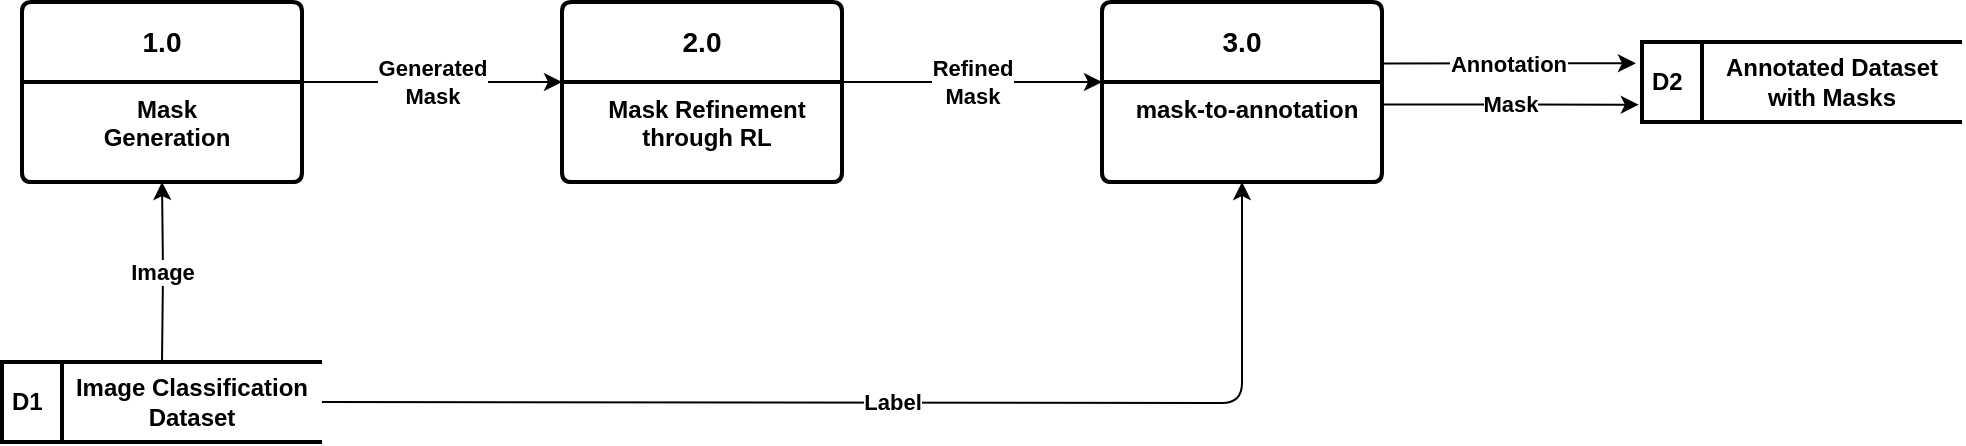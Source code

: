 <mxfile version="23.1.5" type="device" pages="4">
  <diagram name="tool-pipeline-v1" id="k6ydfUEqmBqtn3syEcuz">
    <mxGraphModel dx="1221" dy="737" grid="1" gridSize="10" guides="1" tooltips="1" connect="1" arrows="1" fold="1" page="1" pageScale="1" pageWidth="827" pageHeight="1169" math="0" shadow="0">
      <root>
        <mxCell id="0" />
        <mxCell id="1" parent="0" />
        <mxCell id="OW2RZlyd2mmtpAqqbnLQ-12" value="&lt;b&gt;1.0&lt;/b&gt;" style="swimlane;childLayout=stackLayout;horizontal=1;startSize=40;horizontalStack=0;rounded=1;fontSize=14;fontStyle=0;strokeWidth=2;resizeParent=0;resizeLast=1;shadow=0;dashed=0;align=center;arcSize=4;whiteSpace=wrap;html=1;" parent="1" vertex="1">
          <mxGeometry x="120" y="260" width="140" height="90" as="geometry">
            <mxRectangle x="330" y="270" width="80" height="50" as="alternateBounds" />
          </mxGeometry>
        </mxCell>
        <mxCell id="OW2RZlyd2mmtpAqqbnLQ-13" value="&lt;b&gt;Mask &lt;br&gt;Generation&lt;/b&gt;" style="align=center;strokeColor=none;fillColor=none;spacingLeft=4;fontSize=12;verticalAlign=top;resizable=0;rotatable=0;part=1;html=1;" parent="OW2RZlyd2mmtpAqqbnLQ-12" vertex="1">
          <mxGeometry y="40" width="140" height="50" as="geometry" />
        </mxCell>
        <mxCell id="OW2RZlyd2mmtpAqqbnLQ-14" value="&lt;b&gt;Image&lt;/b&gt;" style="edgeStyle=orthogonalEdgeStyle;rounded=1;orthogonalLoop=1;jettySize=auto;html=1;exitX=0.5;exitY=0;exitDx=0;exitDy=0;entryX=0.5;entryY=1;entryDx=0;entryDy=0;" parent="1" target="OW2RZlyd2mmtpAqqbnLQ-12" edge="1">
          <mxGeometry relative="1" as="geometry">
            <mxPoint x="190" y="440" as="sourcePoint" />
          </mxGeometry>
        </mxCell>
        <mxCell id="OW2RZlyd2mmtpAqqbnLQ-16" value="&lt;b&gt;2.0&lt;/b&gt;" style="swimlane;childLayout=stackLayout;horizontal=1;startSize=40;horizontalStack=0;rounded=1;fontSize=14;fontStyle=0;strokeWidth=2;resizeParent=0;resizeLast=1;shadow=0;dashed=0;align=center;arcSize=4;whiteSpace=wrap;html=1;" parent="1" vertex="1">
          <mxGeometry x="390" y="260" width="140" height="90" as="geometry">
            <mxRectangle x="330" y="270" width="80" height="50" as="alternateBounds" />
          </mxGeometry>
        </mxCell>
        <mxCell id="OW2RZlyd2mmtpAqqbnLQ-17" value="&lt;b&gt;Mask&amp;nbsp;Refinement &lt;br&gt;through RL&lt;/b&gt;" style="align=center;strokeColor=none;fillColor=none;spacingLeft=4;fontSize=12;verticalAlign=top;resizable=0;rotatable=0;part=1;html=1;" parent="OW2RZlyd2mmtpAqqbnLQ-16" vertex="1">
          <mxGeometry y="40" width="140" height="50" as="geometry" />
        </mxCell>
        <mxCell id="OW2RZlyd2mmtpAqqbnLQ-19" value="&lt;b&gt;Generated&lt;br&gt;Mask&lt;/b&gt;" style="edgeStyle=orthogonalEdgeStyle;rounded=1;orthogonalLoop=1;jettySize=auto;html=1;exitX=1;exitY=0;exitDx=0;exitDy=0;entryX=0;entryY=0;entryDx=0;entryDy=0;" parent="1" source="OW2RZlyd2mmtpAqqbnLQ-13" target="OW2RZlyd2mmtpAqqbnLQ-17" edge="1">
          <mxGeometry relative="1" as="geometry">
            <Array as="points">
              <mxPoint x="300" y="300" />
              <mxPoint x="300" y="300" />
            </Array>
          </mxGeometry>
        </mxCell>
        <mxCell id="OW2RZlyd2mmtpAqqbnLQ-20" value="&lt;b&gt;3.0&lt;/b&gt;" style="swimlane;childLayout=stackLayout;horizontal=1;startSize=40;horizontalStack=0;rounded=1;fontSize=14;fontStyle=0;strokeWidth=2;resizeParent=0;resizeLast=1;shadow=0;dashed=0;align=center;arcSize=4;whiteSpace=wrap;html=1;" parent="1" vertex="1">
          <mxGeometry x="660" y="260" width="140" height="90" as="geometry">
            <mxRectangle x="330" y="270" width="80" height="50" as="alternateBounds" />
          </mxGeometry>
        </mxCell>
        <mxCell id="OW2RZlyd2mmtpAqqbnLQ-21" value="&lt;b&gt;mask-to-annotation&lt;/b&gt;" style="align=center;strokeColor=none;fillColor=none;spacingLeft=4;fontSize=12;verticalAlign=top;resizable=0;rotatable=0;part=1;html=1;" parent="OW2RZlyd2mmtpAqqbnLQ-20" vertex="1">
          <mxGeometry y="40" width="140" height="50" as="geometry" />
        </mxCell>
        <mxCell id="OW2RZlyd2mmtpAqqbnLQ-22" value="&lt;b&gt;Refined&lt;br&gt;Mask&lt;/b&gt;" style="edgeStyle=orthogonalEdgeStyle;rounded=1;orthogonalLoop=1;jettySize=auto;html=1;exitX=1;exitY=0;exitDx=0;exitDy=0;entryX=0;entryY=0;entryDx=0;entryDy=0;" parent="1" source="OW2RZlyd2mmtpAqqbnLQ-17" target="OW2RZlyd2mmtpAqqbnLQ-21" edge="1">
          <mxGeometry relative="1" as="geometry">
            <Array as="points">
              <mxPoint x="570" y="300" />
              <mxPoint x="570" y="300" />
            </Array>
          </mxGeometry>
        </mxCell>
        <mxCell id="OW2RZlyd2mmtpAqqbnLQ-15" value="&lt;b&gt;Label&lt;/b&gt;" style="rounded=1;orthogonalLoop=1;jettySize=auto;html=1;exitX=1;exitY=0.5;exitDx=0;exitDy=0;entryX=0.5;entryY=1;entryDx=0;entryDy=0;edgeStyle=orthogonalEdgeStyle;" parent="1" target="OW2RZlyd2mmtpAqqbnLQ-21" edge="1">
          <mxGeometry relative="1" as="geometry">
            <mxPoint x="430" y="460" as="targetPoint" />
            <mxPoint x="270" y="460" as="sourcePoint" />
          </mxGeometry>
        </mxCell>
        <mxCell id="OW2RZlyd2mmtpAqqbnLQ-27" value="&lt;b&gt;D2&lt;/b&gt;" style="html=1;dashed=0;whiteSpace=wrap;shape=mxgraph.dfd.dataStoreID;align=left;spacingLeft=3;points=[[0,0],[0.5,0],[1,0],[0,0.5],[1,0.5],[0,1],[0.5,1],[1,1]];strokeWidth=2;" parent="1" vertex="1">
          <mxGeometry x="930" y="280" width="160" height="40" as="geometry" />
        </mxCell>
        <mxCell id="OW2RZlyd2mmtpAqqbnLQ-28" value="&lt;b&gt;Annotated Dataset&lt;br&gt;with Masks&lt;br&gt;&lt;/b&gt;" style="text;html=1;strokeColor=none;fillColor=none;align=center;verticalAlign=middle;whiteSpace=wrap;rounded=0;" parent="1" vertex="1">
          <mxGeometry x="960" y="285" width="130" height="30" as="geometry" />
        </mxCell>
        <mxCell id="OW2RZlyd2mmtpAqqbnLQ-29" value="&lt;b&gt;Annotation&lt;/b&gt;" style="edgeStyle=orthogonalEdgeStyle;rounded=0;orthogonalLoop=1;jettySize=auto;html=1;exitX=1;exitY=0.341;exitDx=0;exitDy=0;entryX=-0.019;entryY=0.267;entryDx=0;entryDy=0;entryPerimeter=0;exitPerimeter=0;" parent="1" source="OW2RZlyd2mmtpAqqbnLQ-20" target="OW2RZlyd2mmtpAqqbnLQ-27" edge="1">
          <mxGeometry relative="1" as="geometry" />
        </mxCell>
        <mxCell id="OW2RZlyd2mmtpAqqbnLQ-30" value="&lt;b&gt;Mask&lt;/b&gt;" style="edgeStyle=orthogonalEdgeStyle;rounded=0;orthogonalLoop=1;jettySize=auto;html=1;exitX=1;exitY=0.25;exitDx=0;exitDy=0;entryX=-0.01;entryY=0.783;entryDx=0;entryDy=0;entryPerimeter=0;" parent="1" source="OW2RZlyd2mmtpAqqbnLQ-21" target="OW2RZlyd2mmtpAqqbnLQ-27" edge="1">
          <mxGeometry relative="1" as="geometry">
            <Array as="points">
              <mxPoint x="800" y="311" />
            </Array>
          </mxGeometry>
        </mxCell>
        <mxCell id="Odq5MsR1YtGany7BjkkA-3" value="&lt;b&gt;D1&lt;/b&gt;" style="html=1;dashed=0;whiteSpace=wrap;shape=mxgraph.dfd.dataStoreID;align=left;spacingLeft=3;points=[[0,0],[0.5,0],[1,0],[0,0.5],[1,0.5],[0,1],[0.5,1],[1,1]];strokeWidth=2;" parent="1" vertex="1">
          <mxGeometry x="110" y="440" width="160" height="40" as="geometry" />
        </mxCell>
        <mxCell id="Odq5MsR1YtGany7BjkkA-4" value="&lt;b&gt;Image Classification&lt;br&gt;Dataset&lt;br&gt;&lt;/b&gt;" style="text;html=1;strokeColor=none;fillColor=none;align=center;verticalAlign=middle;whiteSpace=wrap;rounded=0;" parent="1" vertex="1">
          <mxGeometry x="140" y="445" width="130" height="30" as="geometry" />
        </mxCell>
      </root>
    </mxGraphModel>
  </diagram>
  <diagram id="dkKceGViFaIVTO0bw-C9" name="tool-pipeline-v2">
    <mxGraphModel dx="1221" dy="737" grid="1" gridSize="10" guides="1" tooltips="1" connect="1" arrows="1" fold="1" page="1" pageScale="1" pageWidth="1169" pageHeight="1654" math="0" shadow="0">
      <root>
        <mxCell id="0" />
        <mxCell id="1" parent="0" />
        <mxCell id="OcAyvfWfaxJtxsPEBsyQ-1" value="&lt;b&gt;1.0&lt;/b&gt;" style="swimlane;childLayout=stackLayout;horizontal=1;startSize=40;horizontalStack=0;rounded=1;fontSize=14;fontStyle=0;strokeWidth=2;resizeParent=0;resizeLast=1;shadow=0;dashed=0;align=center;arcSize=4;whiteSpace=wrap;html=1;" parent="1" vertex="1">
          <mxGeometry x="120" y="260" width="140" height="100" as="geometry">
            <mxRectangle x="330" y="270" width="80" height="50" as="alternateBounds" />
          </mxGeometry>
        </mxCell>
        <mxCell id="OcAyvfWfaxJtxsPEBsyQ-2" value="&lt;b&gt;Saliency &lt;br&gt;Ranking&lt;/b&gt;" style="align=center;strokeColor=none;fillColor=none;spacingLeft=4;fontSize=12;verticalAlign=top;resizable=0;rotatable=0;part=1;html=1;" parent="OcAyvfWfaxJtxsPEBsyQ-1" vertex="1">
          <mxGeometry y="40" width="140" height="60" as="geometry" />
        </mxCell>
        <mxCell id="OcAyvfWfaxJtxsPEBsyQ-3" value="&lt;b&gt;Image&lt;/b&gt;" style="edgeStyle=orthogonalEdgeStyle;rounded=1;orthogonalLoop=1;jettySize=auto;html=1;exitX=0.5;exitY=0;exitDx=0;exitDy=0;entryX=0.5;entryY=1;entryDx=0;entryDy=0;" parent="1" target="OcAyvfWfaxJtxsPEBsyQ-1" edge="1">
          <mxGeometry relative="1" as="geometry">
            <mxPoint x="190" y="440" as="sourcePoint" />
          </mxGeometry>
        </mxCell>
        <mxCell id="OcAyvfWfaxJtxsPEBsyQ-6" value="&lt;b&gt;Generating Most&lt;br&gt;Important Ranks&lt;br&gt;&lt;/b&gt;" style="edgeStyle=orthogonalEdgeStyle;rounded=1;orthogonalLoop=1;jettySize=auto;html=1;exitX=1;exitY=0;exitDx=0;exitDy=0;entryX=0;entryY=0;entryDx=0;entryDy=0;" parent="1" source="OcAyvfWfaxJtxsPEBsyQ-2" target="OcAyvfWfaxJtxsPEBsyQ-23" edge="1">
          <mxGeometry relative="1" as="geometry">
            <Array as="points">
              <mxPoint x="340" y="300" />
              <mxPoint x="340" y="300" />
            </Array>
            <mxPoint x="410" y="300" as="targetPoint" />
            <mxPoint as="offset" />
          </mxGeometry>
        </mxCell>
        <mxCell id="OcAyvfWfaxJtxsPEBsyQ-15" value="&lt;b&gt;D1&lt;/b&gt;" style="html=1;dashed=0;whiteSpace=wrap;shape=mxgraph.dfd.dataStoreID;align=left;spacingLeft=3;points=[[0,0],[0.5,0],[1,0],[0,0.5],[1,0.5],[0,1],[0.5,1],[1,1]];strokeWidth=2;" parent="1" vertex="1">
          <mxGeometry x="110" y="440" width="160" height="40" as="geometry" />
        </mxCell>
        <mxCell id="OcAyvfWfaxJtxsPEBsyQ-18" value="&lt;b&gt;Image&lt;/b&gt;" style="edgeStyle=orthogonalEdgeStyle;rounded=1;orthogonalLoop=1;jettySize=auto;html=1;exitX=1;exitY=0.5;exitDx=0;exitDy=0;entryX=0.5;entryY=1;entryDx=0;entryDy=0;" parent="1" source="OcAyvfWfaxJtxsPEBsyQ-16" target="OcAyvfWfaxJtxsPEBsyQ-20" edge="1">
          <mxGeometry relative="1" as="geometry">
            <mxPoint x="480" y="350" as="targetPoint" />
          </mxGeometry>
        </mxCell>
        <mxCell id="OcAyvfWfaxJtxsPEBsyQ-16" value="&lt;b&gt;Dataset&lt;br&gt;&lt;/b&gt;" style="text;html=1;strokeColor=none;fillColor=none;align=center;verticalAlign=middle;whiteSpace=wrap;rounded=0;" parent="1" vertex="1">
          <mxGeometry x="140" y="445" width="130" height="30" as="geometry" />
        </mxCell>
        <mxCell id="OcAyvfWfaxJtxsPEBsyQ-19" value="&lt;b&gt;3.0&lt;/b&gt;" style="swimlane;childLayout=stackLayout;horizontal=1;startSize=40;horizontalStack=0;rounded=1;fontSize=14;fontStyle=0;strokeWidth=2;resizeParent=0;resizeLast=1;shadow=0;dashed=0;align=center;arcSize=4;whiteSpace=wrap;html=1;" parent="1" vertex="1">
          <mxGeometry x="680" y="260" width="140" height="100" as="geometry">
            <mxRectangle x="330" y="270" width="80" height="50" as="alternateBounds" />
          </mxGeometry>
        </mxCell>
        <mxCell id="OcAyvfWfaxJtxsPEBsyQ-20" value="&lt;b&gt;Object Detection &lt;br&gt;through RL with &lt;br&gt;different backbones&lt;br&gt;&lt;/b&gt;" style="align=center;strokeColor=none;fillColor=none;spacingLeft=4;fontSize=12;verticalAlign=top;resizable=0;rotatable=0;part=1;html=1;" parent="OcAyvfWfaxJtxsPEBsyQ-19" vertex="1">
          <mxGeometry y="40" width="140" height="60" as="geometry" />
        </mxCell>
        <mxCell id="OcAyvfWfaxJtxsPEBsyQ-21" value="&lt;b&gt;Bounding Box&lt;/b&gt;" style="edgeStyle=orthogonalEdgeStyle;rounded=1;orthogonalLoop=1;jettySize=auto;html=1;exitX=1;exitY=0;exitDx=0;exitDy=0;entryX=0;entryY=0;entryDx=0;entryDy=0;" parent="1" source="OcAyvfWfaxJtxsPEBsyQ-20" edge="1">
          <mxGeometry relative="1" as="geometry">
            <Array as="points">
              <mxPoint x="840" y="300" />
              <mxPoint x="840" y="300" />
            </Array>
            <mxPoint x="930" y="300" as="targetPoint" />
          </mxGeometry>
        </mxCell>
        <mxCell id="OcAyvfWfaxJtxsPEBsyQ-22" value="&lt;b&gt;2.0&lt;/b&gt;" style="swimlane;childLayout=stackLayout;horizontal=1;startSize=40;horizontalStack=0;rounded=1;fontSize=14;fontStyle=0;strokeWidth=2;resizeParent=0;resizeLast=1;shadow=0;dashed=0;align=center;arcSize=4;whiteSpace=wrap;html=1;" parent="1" vertex="1">
          <mxGeometry x="410" y="260" width="140" height="100" as="geometry">
            <mxRectangle x="330" y="270" width="80" height="50" as="alternateBounds" />
          </mxGeometry>
        </mxCell>
        <mxCell id="OcAyvfWfaxJtxsPEBsyQ-23" value="&lt;b&gt;Creating Bounding &lt;br&gt;Box from the most &lt;br&gt;important ranks&lt;/b&gt;" style="align=center;strokeColor=none;fillColor=none;spacingLeft=4;fontSize=12;verticalAlign=top;resizable=0;rotatable=0;part=1;html=1;" parent="OcAyvfWfaxJtxsPEBsyQ-22" vertex="1">
          <mxGeometry y="40" width="140" height="60" as="geometry" />
        </mxCell>
        <mxCell id="OcAyvfWfaxJtxsPEBsyQ-24" style="edgeStyle=orthogonalEdgeStyle;rounded=0;orthogonalLoop=1;jettySize=auto;html=1;exitX=1;exitY=0;exitDx=0;exitDy=0;entryX=0;entryY=0;entryDx=0;entryDy=0;" parent="1" source="OcAyvfWfaxJtxsPEBsyQ-23" target="OcAyvfWfaxJtxsPEBsyQ-20" edge="1">
          <mxGeometry relative="1" as="geometry">
            <Array as="points">
              <mxPoint x="620" y="300" />
              <mxPoint x="620" y="300" />
            </Array>
          </mxGeometry>
        </mxCell>
        <mxCell id="OcAyvfWfaxJtxsPEBsyQ-25" value="&lt;b&gt;Bounding Box &lt;br&gt;Prediction&lt;/b&gt;" style="edgeLabel;html=1;align=center;verticalAlign=middle;resizable=0;points=[];" parent="OcAyvfWfaxJtxsPEBsyQ-24" vertex="1" connectable="0">
          <mxGeometry x="-0.065" y="4" relative="1" as="geometry">
            <mxPoint y="4" as="offset" />
          </mxGeometry>
        </mxCell>
        <mxCell id="OcAyvfWfaxJtxsPEBsyQ-27" value="&lt;b&gt;D2&lt;/b&gt;" style="html=1;dashed=0;whiteSpace=wrap;shape=mxgraph.dfd.dataStoreID;align=left;spacingLeft=3;points=[[0,0],[0.5,0],[1,0],[0,0.5],[1,0.5],[0,1],[0.5,1],[1,1]];strokeWidth=2;" parent="1" vertex="1">
          <mxGeometry x="930" y="280" width="160" height="40" as="geometry" />
        </mxCell>
        <mxCell id="OcAyvfWfaxJtxsPEBsyQ-28" value="&lt;b&gt;Bounding Box Predictions&lt;br&gt;&lt;/b&gt;" style="text;html=1;strokeColor=none;fillColor=none;align=center;verticalAlign=middle;whiteSpace=wrap;rounded=0;" parent="1" vertex="1">
          <mxGeometry x="960" y="285" width="130" height="30" as="geometry" />
        </mxCell>
      </root>
    </mxGraphModel>
  </diagram>
  <diagram id="DjavV17rqA3Q4v0Wj-AK" name="DFD LvL1">
    <mxGraphModel dx="1221" dy="737" grid="1" gridSize="10" guides="1" tooltips="1" connect="1" arrows="1" fold="1" page="1" pageScale="1" pageWidth="827" pageHeight="1169" math="0" shadow="0">
      <root>
        <mxCell id="0" />
        <mxCell id="1" parent="0" />
        <mxCell id="ZWajKfu4dimly6o5mUCR-23" value="&lt;font style=&quot;font-size: 13px;&quot;&gt;Image&lt;/font&gt;" style="edgeStyle=orthogonalEdgeStyle;rounded=0;orthogonalLoop=1;jettySize=auto;html=1;entryX=0;entryY=0.5;entryDx=0;entryDy=0;strokeWidth=2;" parent="1" target="ZWajKfu4dimly6o5mUCR-20" edge="1">
          <mxGeometry x="-1" relative="1" as="geometry">
            <mxPoint x="164" y="140" as="targetPoint" />
            <mxPoint x="184" y="100" as="sourcePoint" />
            <Array as="points">
              <mxPoint x="184" y="100" />
              <mxPoint x="184" y="140" />
            </Array>
            <mxPoint as="offset" />
          </mxGeometry>
        </mxCell>
        <mxCell id="ZWajKfu4dimly6o5mUCR-28" value="&lt;font style=&quot;font-size: 13px;&quot;&gt;Generating Most &lt;br&gt;Important Ranks&lt;/font&gt;" style="edgeStyle=orthogonalEdgeStyle;rounded=0;orthogonalLoop=1;jettySize=auto;html=1;exitX=1;exitY=0.5;exitDx=0;exitDy=0;strokeWidth=2;" parent="1" source="ZWajKfu4dimly6o5mUCR-20" target="ZWajKfu4dimly6o5mUCR-25" edge="1">
          <mxGeometry x="-0.067" y="20" relative="1" as="geometry">
            <mxPoint as="offset" />
          </mxGeometry>
        </mxCell>
        <mxCell id="ZWajKfu4dimly6o5mUCR-20" value="&lt;font style=&quot;font-size: 13px;&quot;&gt;1.0&lt;br&gt;Saliency &lt;br&gt;Ranking&lt;/font&gt;" style="shape=ellipse;html=1;dashed=0;whiteSpace=wrap;perimeter=ellipsePerimeter;strokeWidth=2;" parent="1" vertex="1">
          <mxGeometry x="234" y="80" width="120" height="120" as="geometry" />
        </mxCell>
        <mxCell id="ZWajKfu4dimly6o5mUCR-29" style="edgeStyle=orthogonalEdgeStyle;rounded=0;orthogonalLoop=1;jettySize=auto;html=1;exitX=0.5;exitY=1;exitDx=0;exitDy=0;entryX=1;entryY=0.5;entryDx=0;entryDy=0;strokeWidth=2;" parent="1" source="ZWajKfu4dimly6o5mUCR-25" target="ZWajKfu4dimly6o5mUCR-26" edge="1">
          <mxGeometry relative="1" as="geometry" />
        </mxCell>
        <mxCell id="ZWajKfu4dimly6o5mUCR-30" value="&lt;font style=&quot;font-size: 13px;&quot;&gt;Bounding Box&lt;br&gt;Prediction&lt;/font&gt;" style="edgeLabel;html=1;align=center;verticalAlign=middle;resizable=0;points=[];" parent="ZWajKfu4dimly6o5mUCR-29" vertex="1" connectable="0">
          <mxGeometry x="-0.147" y="-4" relative="1" as="geometry">
            <mxPoint x="54" y="-29" as="offset" />
          </mxGeometry>
        </mxCell>
        <mxCell id="ZWajKfu4dimly6o5mUCR-25" value="&lt;font style=&quot;font-size: 13px;&quot;&gt;2.0&lt;br&gt;Bounding Box&lt;br&gt;Generation&lt;br&gt;&lt;/font&gt;" style="shape=ellipse;html=1;dashed=0;whiteSpace=wrap;perimeter=ellipsePerimeter;strokeWidth=2;" parent="1" vertex="1">
          <mxGeometry x="504" y="80" width="120" height="120" as="geometry" />
        </mxCell>
        <mxCell id="ZWajKfu4dimly6o5mUCR-31" style="edgeStyle=orthogonalEdgeStyle;rounded=0;orthogonalLoop=1;jettySize=auto;html=1;entryX=0;entryY=0.5;entryDx=0;entryDy=0;strokeWidth=2;" parent="1" target="ZWajKfu4dimly6o5mUCR-26" edge="1">
          <mxGeometry relative="1" as="geometry">
            <mxPoint x="154" y="300" as="targetPoint" />
            <mxPoint x="184" y="110" as="sourcePoint" />
            <Array as="points">
              <mxPoint x="184" y="130" />
              <mxPoint x="184" y="315" />
            </Array>
          </mxGeometry>
        </mxCell>
        <mxCell id="ZWajKfu4dimly6o5mUCR-32" style="edgeStyle=orthogonalEdgeStyle;rounded=0;orthogonalLoop=1;jettySize=auto;html=1;exitX=0.5;exitY=1;exitDx=0;exitDy=0;strokeWidth=2;" parent="1" source="ZWajKfu4dimly6o5mUCR-26" target="ZWajKfu4dimly6o5mUCR-27" edge="1">
          <mxGeometry relative="1" as="geometry" />
        </mxCell>
        <mxCell id="ZWajKfu4dimly6o5mUCR-33" value="&lt;font style=&quot;font-size: 13px;&quot;&gt;Bounding Box&lt;/font&gt;" style="edgeLabel;html=1;align=center;verticalAlign=middle;resizable=0;points=[];" parent="ZWajKfu4dimly6o5mUCR-32" vertex="1" connectable="0">
          <mxGeometry x="-0.064" y="-3" relative="1" as="geometry">
            <mxPoint x="8" y="7" as="offset" />
          </mxGeometry>
        </mxCell>
        <mxCell id="ZWajKfu4dimly6o5mUCR-26" value="&lt;font style=&quot;font-size: 13px;&quot;&gt;3.0&lt;br&gt;Object Detection&lt;br&gt;through RL&lt;br&gt;&lt;/font&gt;" style="shape=ellipse;html=1;dashed=0;whiteSpace=wrap;perimeter=ellipsePerimeter;strokeWidth=2;" parent="1" vertex="1">
          <mxGeometry x="344" y="240" width="150" height="150" as="geometry" />
        </mxCell>
        <mxCell id="ZWajKfu4dimly6o5mUCR-27" value="&lt;font style=&quot;font-size: 13px;&quot;&gt;3.1&lt;br&gt;Bounding Box &lt;br&gt;Predictions&lt;/font&gt;" style="shape=cylinder;whiteSpace=wrap;html=1;boundedLbl=1;backgroundOutline=1;strokeWidth=2;" parent="1" vertex="1">
          <mxGeometry x="544" y="380" width="100" height="100" as="geometry" />
        </mxCell>
        <mxCell id="ZWajKfu4dimly6o5mUCR-34" value="&lt;font style=&quot;font-size: 14px;&quot;&gt;&lt;u&gt;Level 1&lt;/u&gt;&lt;/font&gt;" style="text;html=1;align=center;verticalAlign=middle;resizable=0;points=[];autosize=1;strokeColor=none;fillColor=none;" parent="1" vertex="1">
          <mxGeometry x="45" y="28" width="70" height="30" as="geometry" />
        </mxCell>
        <mxCell id="ZWajKfu4dimly6o5mUCR-35" value="" style="endArrow=none;dashed=1;html=1;rounded=0;strokeWidth=2;jumpSize=25;" parent="1" edge="1">
          <mxGeometry width="50" height="50" relative="1" as="geometry">
            <mxPoint x="4" y="520" as="sourcePoint" />
            <mxPoint x="824" y="520" as="targetPoint" />
          </mxGeometry>
        </mxCell>
        <mxCell id="ZWajKfu4dimly6o5mUCR-38" value="&lt;font style=&quot;font-size: 14px;&quot;&gt;&lt;u&gt;Level 2&lt;/u&gt;&lt;/font&gt;" style="text;html=1;align=center;verticalAlign=middle;resizable=0;points=[];autosize=1;strokeColor=none;fillColor=none;" parent="1" vertex="1">
          <mxGeometry x="45" y="560" width="70" height="30" as="geometry" />
        </mxCell>
        <mxCell id="BYst0N_TGmPakNlGVtWM-8" style="edgeStyle=orthogonalEdgeStyle;rounded=0;orthogonalLoop=1;jettySize=auto;html=1;entryX=0.5;entryY=0;entryDx=0;entryDy=0;strokeWidth=2;" parent="1" target="BYst0N_TGmPakNlGVtWM-1" edge="1">
          <mxGeometry relative="1" as="geometry">
            <mxPoint x="296.5" y="600" as="targetPoint" />
            <mxPoint x="291.5" y="610" as="sourcePoint" />
            <Array as="points">
              <mxPoint x="291.5" y="610" />
            </Array>
          </mxGeometry>
        </mxCell>
        <mxCell id="BYst0N_TGmPakNlGVtWM-9" value="&lt;font style=&quot;font-size: 13px;&quot;&gt;Bounding Box &lt;br&gt;Prediction&lt;/font&gt;" style="edgeLabel;html=1;align=center;verticalAlign=middle;resizable=0;points=[];" parent="BYst0N_TGmPakNlGVtWM-8" vertex="1" connectable="0">
          <mxGeometry x="-0.44" y="-2" relative="1" as="geometry">
            <mxPoint x="2" y="-9" as="offset" />
          </mxGeometry>
        </mxCell>
        <mxCell id="BYst0N_TGmPakNlGVtWM-10" style="edgeStyle=orthogonalEdgeStyle;rounded=0;orthogonalLoop=1;jettySize=auto;html=1;exitX=0.5;exitY=1;exitDx=0;exitDy=0;entryX=0;entryY=0.5;entryDx=0;entryDy=0;strokeWidth=2;" parent="1" source="BYst0N_TGmPakNlGVtWM-1" target="BYst0N_TGmPakNlGVtWM-7" edge="1">
          <mxGeometry relative="1" as="geometry" />
        </mxCell>
        <mxCell id="BYst0N_TGmPakNlGVtWM-11" value="&lt;font style=&quot;font-size: 13px;&quot;&gt;Reinforcement Learning&lt;br&gt;Environment&lt;/font&gt;" style="edgeLabel;html=1;align=center;verticalAlign=middle;resizable=0;points=[];" parent="BYst0N_TGmPakNlGVtWM-10" vertex="1" connectable="0">
          <mxGeometry x="-0.59" y="-2" relative="1" as="geometry">
            <mxPoint x="-73" y="11" as="offset" />
          </mxGeometry>
        </mxCell>
        <mxCell id="BYst0N_TGmPakNlGVtWM-1" value="&lt;font style=&quot;font-size: 13px;&quot;&gt;3.0.1&lt;br&gt;Creating&lt;br&gt;Environment&lt;br&gt;&lt;/font&gt;" style="shape=ellipse;html=1;dashed=0;whiteSpace=wrap;perimeter=ellipsePerimeter;strokeWidth=2;" parent="1" vertex="1">
          <mxGeometry x="231.5" y="660" width="120" height="120" as="geometry" />
        </mxCell>
        <mxCell id="BYst0N_TGmPakNlGVtWM-4" style="edgeStyle=orthogonalEdgeStyle;rounded=0;orthogonalLoop=1;jettySize=auto;html=1;exitX=0;exitY=0.5;exitDx=0;exitDy=0;entryX=1;entryY=0.5;entryDx=0;entryDy=0;strokeWidth=2;" parent="1" source="BYst0N_TGmPakNlGVtWM-2" target="BYst0N_TGmPakNlGVtWM-1" edge="1">
          <mxGeometry relative="1" as="geometry" />
        </mxCell>
        <mxCell id="BYst0N_TGmPakNlGVtWM-5" value="&lt;font style=&quot;font-size: 13px;&quot;&gt;Feature Extractor&lt;br&gt;Backbone&lt;/font&gt;" style="edgeLabel;html=1;align=center;verticalAlign=middle;resizable=0;points=[];" parent="BYst0N_TGmPakNlGVtWM-4" vertex="1" connectable="0">
          <mxGeometry x="-0.028" y="-4" relative="1" as="geometry">
            <mxPoint y="-16" as="offset" />
          </mxGeometry>
        </mxCell>
        <mxCell id="BYst0N_TGmPakNlGVtWM-2" value="&lt;font style=&quot;font-size: 13px;&quot;&gt;3.0.2&lt;br&gt;CNN Architectures&lt;br&gt;&lt;/font&gt;" style="shape=cylinder;whiteSpace=wrap;html=1;boundedLbl=1;backgroundOutline=1;strokeWidth=2;" parent="1" vertex="1">
          <mxGeometry x="541.5" y="670" width="100" height="100" as="geometry" />
        </mxCell>
        <mxCell id="BYst0N_TGmPakNlGVtWM-3" style="edgeStyle=orthogonalEdgeStyle;rounded=0;orthogonalLoop=1;jettySize=auto;html=1;entryX=0;entryY=0.5;entryDx=0;entryDy=0;strokeWidth=2;" parent="1" target="BYst0N_TGmPakNlGVtWM-1" edge="1">
          <mxGeometry relative="1" as="geometry">
            <mxPoint x="281.5" y="805" as="targetPoint" />
            <mxPoint x="181.5" y="660" as="sourcePoint" />
            <Array as="points">
              <mxPoint x="181.5" y="660" />
              <mxPoint x="181.5" y="720" />
            </Array>
          </mxGeometry>
        </mxCell>
        <mxCell id="BYst0N_TGmPakNlGVtWM-6" value="&lt;font style=&quot;font-size: 13px;&quot;&gt;Image&lt;/font&gt;" style="edgeLabel;html=1;align=center;verticalAlign=middle;resizable=0;points=[];" parent="BYst0N_TGmPakNlGVtWM-3" vertex="1" connectable="0">
          <mxGeometry x="-0.927" y="-1" relative="1" as="geometry">
            <mxPoint as="offset" />
          </mxGeometry>
        </mxCell>
        <mxCell id="BYst0N_TGmPakNlGVtWM-12" style="edgeStyle=orthogonalEdgeStyle;rounded=0;orthogonalLoop=1;jettySize=auto;html=1;exitX=1;exitY=0.5;exitDx=0;exitDy=0;strokeWidth=2;" parent="1" source="BYst0N_TGmPakNlGVtWM-7" edge="1">
          <mxGeometry relative="1" as="geometry">
            <mxPoint x="656.5" y="895" as="targetPoint" />
          </mxGeometry>
        </mxCell>
        <mxCell id="BYst0N_TGmPakNlGVtWM-13" value="&lt;span style=&quot;font-size: 13px;&quot;&gt;Bounding Box&lt;/span&gt;" style="edgeLabel;html=1;align=center;verticalAlign=middle;resizable=0;points=[];" parent="BYst0N_TGmPakNlGVtWM-12" vertex="1" connectable="0">
          <mxGeometry x="0.19" y="1" relative="1" as="geometry">
            <mxPoint x="-13" y="-14" as="offset" />
          </mxGeometry>
        </mxCell>
        <mxCell id="BYst0N_TGmPakNlGVtWM-7" value="&lt;font style=&quot;font-size: 13px;&quot;&gt;3.0.3&lt;br&gt;Reinforcement Learning Interaction Loop&lt;br&gt;&lt;/font&gt;" style="shape=ellipse;html=1;dashed=0;whiteSpace=wrap;perimeter=ellipsePerimeter;strokeWidth=2;" parent="1" vertex="1">
          <mxGeometry x="366.5" y="820" width="150" height="150" as="geometry" />
        </mxCell>
        <mxCell id="BYst0N_TGmPakNlGVtWM-14" value="" style="endArrow=none;dashed=1;html=1;rounded=0;strokeWidth=2;jumpSize=25;" parent="1" edge="1">
          <mxGeometry width="50" height="50" relative="1" as="geometry">
            <mxPoint x="4" y="1010" as="sourcePoint" />
            <mxPoint x="824" y="1010" as="targetPoint" />
          </mxGeometry>
        </mxCell>
        <mxCell id="BYst0N_TGmPakNlGVtWM-15" value="&lt;font style=&quot;font-size: 14px;&quot;&gt;&lt;u&gt;RL Interaction Loop&lt;/u&gt;&lt;/font&gt;" style="text;html=1;align=center;verticalAlign=middle;resizable=0;points=[];autosize=1;strokeColor=none;fillColor=none;" parent="1" vertex="1">
          <mxGeometry x="45" y="1040" width="150" height="30" as="geometry" />
        </mxCell>
        <mxCell id="BYst0N_TGmPakNlGVtWM-26" style="edgeStyle=orthogonalEdgeStyle;rounded=0;orthogonalLoop=1;jettySize=auto;html=1;exitX=0;exitY=0.25;exitDx=0;exitDy=0;" parent="1" edge="1">
          <mxGeometry relative="1" as="geometry">
            <mxPoint x="314" y="1110" as="targetPoint" />
            <mxPoint x="354" y="1110" as="sourcePoint" />
          </mxGeometry>
        </mxCell>
        <mxCell id="BYst0N_TGmPakNlGVtWM-28" value="&lt;font style=&quot;font-size: 12px;&quot;&gt;&lt;i&gt;S&lt;sub&gt;t+1&lt;/sub&gt;&lt;/i&gt;&lt;/font&gt;" style="edgeLabel;html=1;align=center;verticalAlign=middle;resizable=0;points=[];" parent="BYst0N_TGmPakNlGVtWM-26" vertex="1" connectable="0">
          <mxGeometry x="-0.156" y="-1" relative="1" as="geometry">
            <mxPoint y="-14" as="offset" />
          </mxGeometry>
        </mxCell>
        <mxCell id="BYst0N_TGmPakNlGVtWM-27" style="edgeStyle=orthogonalEdgeStyle;rounded=0;orthogonalLoop=1;jettySize=auto;html=1;exitX=0;exitY=0.5;exitDx=0;exitDy=0;" parent="1" edge="1">
          <mxGeometry relative="1" as="geometry">
            <mxPoint x="314" y="1125" as="targetPoint" />
            <mxPoint x="354" y="1125" as="sourcePoint" />
          </mxGeometry>
        </mxCell>
        <mxCell id="BYst0N_TGmPakNlGVtWM-30" value="&lt;i style=&quot;font-size: 12px;&quot;&gt;R&lt;sub&gt;t+1&lt;/sub&gt;&lt;/i&gt;" style="edgeLabel;html=1;align=center;verticalAlign=middle;resizable=0;points=[];" parent="BYst0N_TGmPakNlGVtWM-27" vertex="1" connectable="0">
          <mxGeometry x="0.044" relative="1" as="geometry">
            <mxPoint y="10" as="offset" />
          </mxGeometry>
        </mxCell>
        <mxCell id="BYst0N_TGmPakNlGVtWM-16" value="&lt;font style=&quot;font-size: 13px;&quot;&gt;3.0.3.1&lt;br&gt;Environment&lt;/font&gt;" style="rounded=1;whiteSpace=wrap;html=1;strokeWidth=2;" parent="1" vertex="1">
          <mxGeometry x="354" y="1090" width="120" height="60" as="geometry" />
        </mxCell>
        <mxCell id="BYst0N_TGmPakNlGVtWM-18" style="edgeStyle=orthogonalEdgeStyle;rounded=0;orthogonalLoop=1;jettySize=auto;html=1;exitX=1;exitY=0.5;exitDx=0;exitDy=0;strokeWidth=2;entryX=1;entryY=0.5;entryDx=0;entryDy=0;" parent="1" source="BYst0N_TGmPakNlGVtWM-17" target="BYst0N_TGmPakNlGVtWM-16" edge="1">
          <mxGeometry relative="1" as="geometry">
            <mxPoint x="514" y="1110" as="targetPoint" />
            <Array as="points">
              <mxPoint x="584" y="1220" />
              <mxPoint x="584" y="1120" />
            </Array>
          </mxGeometry>
        </mxCell>
        <mxCell id="BYst0N_TGmPakNlGVtWM-19" value="&lt;font style=&quot;font-size: 13px;&quot;&gt;action &lt;br&gt;&lt;i&gt;A&lt;sub&gt;t&lt;/sub&gt;&lt;/i&gt;&lt;/font&gt;" style="edgeLabel;html=1;align=left;verticalAlign=middle;resizable=0;points=[];" parent="BYst0N_TGmPakNlGVtWM-18" vertex="1" connectable="0">
          <mxGeometry x="0.128" y="2" relative="1" as="geometry">
            <mxPoint x="12" y="19" as="offset" />
          </mxGeometry>
        </mxCell>
        <mxCell id="BYst0N_TGmPakNlGVtWM-22" style="edgeStyle=orthogonalEdgeStyle;rounded=0;orthogonalLoop=1;jettySize=auto;html=1;exitX=0;exitY=0.25;exitDx=0;exitDy=0;strokeWidth=2;endArrow=none;endFill=0;startArrow=classic;startFill=1;" parent="1" edge="1">
          <mxGeometry relative="1" as="geometry">
            <mxPoint x="354" y="1205" as="sourcePoint" />
            <mxPoint x="314" y="1125" as="targetPoint" />
            <Array as="points">
              <mxPoint x="254" y="1205" />
              <mxPoint x="254" y="1125" />
            </Array>
          </mxGeometry>
        </mxCell>
        <mxCell id="BYst0N_TGmPakNlGVtWM-23" value="&lt;font style=&quot;font-size: 13px;&quot;&gt;reward &lt;br&gt;&lt;i&gt;R&lt;sub&gt;t&lt;/sub&gt;&lt;/i&gt;&lt;/font&gt;" style="edgeLabel;html=1;align=left;verticalAlign=middle;resizable=0;points=[];" parent="BYst0N_TGmPakNlGVtWM-22" vertex="1" connectable="0">
          <mxGeometry x="0.059" y="1" relative="1" as="geometry">
            <mxPoint x="11" y="-8" as="offset" />
          </mxGeometry>
        </mxCell>
        <mxCell id="BYst0N_TGmPakNlGVtWM-17" value="&lt;font style=&quot;font-size: 13px;&quot;&gt;3.0.3.2&lt;br&gt;Agent&lt;/font&gt;" style="rounded=1;whiteSpace=wrap;html=1;strokeWidth=2;" parent="1" vertex="1">
          <mxGeometry x="354" y="1190" width="120" height="60" as="geometry" />
        </mxCell>
        <mxCell id="BYst0N_TGmPakNlGVtWM-20" style="edgeStyle=orthogonalEdgeStyle;rounded=0;orthogonalLoop=1;jettySize=auto;html=1;exitX=0;exitY=0.5;exitDx=0;exitDy=0;strokeWidth=2;startArrow=classic;startFill=1;endArrow=none;endFill=0;" parent="1" edge="1">
          <mxGeometry relative="1" as="geometry">
            <mxPoint x="354" y="1220" as="sourcePoint" />
            <mxPoint x="314" y="1110" as="targetPoint" />
            <Array as="points">
              <mxPoint x="244" y="1220" />
              <mxPoint x="244" y="1110" />
            </Array>
          </mxGeometry>
        </mxCell>
        <mxCell id="BYst0N_TGmPakNlGVtWM-21" value="&lt;span style=&quot;font-size: 13px;&quot;&gt;state &lt;br&gt;&lt;i&gt;S&lt;sub&gt;t&lt;/sub&gt;&lt;/i&gt;&lt;/span&gt;" style="edgeLabel;html=1;align=left;verticalAlign=middle;resizable=0;points=[];" parent="BYst0N_TGmPakNlGVtWM-20" vertex="1" connectable="0">
          <mxGeometry x="0.128" y="2" relative="1" as="geometry">
            <mxPoint x="-38" y="4" as="offset" />
          </mxGeometry>
        </mxCell>
        <mxCell id="BYst0N_TGmPakNlGVtWM-25" value="" style="endArrow=none;dashed=1;html=1;rounded=0;" parent="1" edge="1">
          <mxGeometry width="50" height="50" relative="1" as="geometry">
            <mxPoint x="314" y="1135" as="sourcePoint" />
            <mxPoint x="314" y="1100" as="targetPoint" />
          </mxGeometry>
        </mxCell>
      </root>
    </mxGraphModel>
  </diagram>
  <diagram id="1JiO4ovfzcI0A2cgIwDu" name="ANN">
    <mxGraphModel dx="698" dy="421" grid="1" gridSize="10" guides="1" tooltips="1" connect="1" arrows="1" fold="1" page="1" pageScale="1" pageWidth="827" pageHeight="1169" math="0" shadow="0">
      <root>
        <mxCell id="0" />
        <mxCell id="1" parent="0" />
        <mxCell id="sPUJbz4Duw0_KWh4ms0C-16" style="rounded=0;orthogonalLoop=1;jettySize=auto;html=1;exitX=1;exitY=0;exitDx=0;exitDy=0;entryX=0;entryY=0.5;entryDx=0;entryDy=0;" edge="1" parent="1" source="sPUJbz4Duw0_KWh4ms0C-1" target="sPUJbz4Duw0_KWh4ms0C-10">
          <mxGeometry relative="1" as="geometry" />
        </mxCell>
        <mxCell id="sPUJbz4Duw0_KWh4ms0C-17" style="rounded=0;orthogonalLoop=1;jettySize=auto;html=1;exitX=1;exitY=0.5;exitDx=0;exitDy=0;entryX=0;entryY=0.5;entryDx=0;entryDy=0;" edge="1" parent="1" source="sPUJbz4Duw0_KWh4ms0C-1" target="sPUJbz4Duw0_KWh4ms0C-11">
          <mxGeometry relative="1" as="geometry" />
        </mxCell>
        <mxCell id="sPUJbz4Duw0_KWh4ms0C-18" style="rounded=0;orthogonalLoop=1;jettySize=auto;html=1;exitX=0.94;exitY=0.756;exitDx=0;exitDy=0;entryX=-0.002;entryY=0.299;entryDx=0;entryDy=0;exitPerimeter=0;entryPerimeter=0;" edge="1" parent="1" source="sPUJbz4Duw0_KWh4ms0C-1" target="sPUJbz4Duw0_KWh4ms0C-12">
          <mxGeometry relative="1" as="geometry" />
        </mxCell>
        <mxCell id="sPUJbz4Duw0_KWh4ms0C-19" style="rounded=0;orthogonalLoop=1;jettySize=auto;html=1;exitX=1;exitY=1;exitDx=0;exitDy=0;entryX=0;entryY=0;entryDx=0;entryDy=0;" edge="1" parent="1" source="sPUJbz4Duw0_KWh4ms0C-1" target="sPUJbz4Duw0_KWh4ms0C-13">
          <mxGeometry relative="1" as="geometry" />
        </mxCell>
        <mxCell id="sPUJbz4Duw0_KWh4ms0C-1" value="" style="ellipse;whiteSpace=wrap;html=1;aspect=fixed;strokeWidth=2;" vertex="1" parent="1">
          <mxGeometry x="160" y="190" width="40" height="40" as="geometry" />
        </mxCell>
        <mxCell id="sPUJbz4Duw0_KWh4ms0C-23" style="rounded=0;orthogonalLoop=1;jettySize=auto;html=1;exitX=1;exitY=1;exitDx=0;exitDy=0;entryX=0.036;entryY=0.327;entryDx=0;entryDy=0;entryPerimeter=0;" edge="1" parent="1" source="sPUJbz4Duw0_KWh4ms0C-8" target="sPUJbz4Duw0_KWh4ms0C-13">
          <mxGeometry relative="1" as="geometry">
            <mxPoint x="320" y="410" as="targetPoint" />
          </mxGeometry>
        </mxCell>
        <mxCell id="sPUJbz4Duw0_KWh4ms0C-8" value="" style="ellipse;whiteSpace=wrap;html=1;aspect=fixed;strokeWidth=2;" vertex="1" parent="1">
          <mxGeometry x="160" y="250" width="40" height="40" as="geometry" />
        </mxCell>
        <mxCell id="sPUJbz4Duw0_KWh4ms0C-25" style="rounded=0;orthogonalLoop=1;jettySize=auto;html=1;exitX=1.017;exitY=0.28;exitDx=0;exitDy=0;entryX=0;entryY=1;entryDx=0;entryDy=0;exitPerimeter=0;" edge="1" parent="1" source="sPUJbz4Duw0_KWh4ms0C-9" target="sPUJbz4Duw0_KWh4ms0C-11">
          <mxGeometry relative="1" as="geometry" />
        </mxCell>
        <mxCell id="sPUJbz4Duw0_KWh4ms0C-27" style="rounded=0;orthogonalLoop=1;jettySize=auto;html=1;exitX=1;exitY=1;exitDx=0;exitDy=0;entryX=0;entryY=0.5;entryDx=0;entryDy=0;" edge="1" parent="1" source="sPUJbz4Duw0_KWh4ms0C-9" target="sPUJbz4Duw0_KWh4ms0C-13">
          <mxGeometry relative="1" as="geometry" />
        </mxCell>
        <mxCell id="sPUJbz4Duw0_KWh4ms0C-9" value="" style="ellipse;whiteSpace=wrap;html=1;aspect=fixed;strokeWidth=2;" vertex="1" parent="1">
          <mxGeometry x="160" y="310" width="40" height="40" as="geometry" />
        </mxCell>
        <mxCell id="sPUJbz4Duw0_KWh4ms0C-28" style="rounded=0;orthogonalLoop=1;jettySize=auto;html=1;exitX=1;exitY=0.5;exitDx=0;exitDy=0;entryX=0;entryY=0.25;entryDx=0;entryDy=0;entryPerimeter=0;" edge="1" parent="1" source="sPUJbz4Duw0_KWh4ms0C-10" target="sPUJbz4Duw0_KWh4ms0C-14">
          <mxGeometry relative="1" as="geometry" />
        </mxCell>
        <mxCell id="sPUJbz4Duw0_KWh4ms0C-29" style="rounded=0;orthogonalLoop=1;jettySize=auto;html=1;exitX=0.912;exitY=0.756;exitDx=0;exitDy=0;exitPerimeter=0;" edge="1" parent="1" source="sPUJbz4Duw0_KWh4ms0C-10" target="sPUJbz4Duw0_KWh4ms0C-15">
          <mxGeometry relative="1" as="geometry" />
        </mxCell>
        <mxCell id="sPUJbz4Duw0_KWh4ms0C-10" value="" style="ellipse;whiteSpace=wrap;html=1;aspect=fixed;strokeWidth=2;" vertex="1" parent="1">
          <mxGeometry x="320" y="160" width="40" height="40" as="geometry" />
        </mxCell>
        <mxCell id="sPUJbz4Duw0_KWh4ms0C-30" style="rounded=0;orthogonalLoop=1;jettySize=auto;html=1;exitX=1;exitY=0.5;exitDx=0;exitDy=0;entryX=0;entryY=0.5;entryDx=0;entryDy=0;" edge="1" parent="1" source="sPUJbz4Duw0_KWh4ms0C-11" target="sPUJbz4Duw0_KWh4ms0C-14">
          <mxGeometry relative="1" as="geometry" />
        </mxCell>
        <mxCell id="sPUJbz4Duw0_KWh4ms0C-31" style="rounded=0;orthogonalLoop=1;jettySize=auto;html=1;exitX=0.96;exitY=0.785;exitDx=0;exitDy=0;entryX=0.026;entryY=0.337;entryDx=0;entryDy=0;entryPerimeter=0;exitPerimeter=0;" edge="1" parent="1" source="sPUJbz4Duw0_KWh4ms0C-11" target="sPUJbz4Duw0_KWh4ms0C-15">
          <mxGeometry relative="1" as="geometry" />
        </mxCell>
        <mxCell id="sPUJbz4Duw0_KWh4ms0C-11" value="" style="ellipse;whiteSpace=wrap;html=1;aspect=fixed;strokeWidth=2;" vertex="1" parent="1">
          <mxGeometry x="320" y="220" width="40" height="40" as="geometry" />
        </mxCell>
        <mxCell id="sPUJbz4Duw0_KWh4ms0C-33" style="rounded=0;orthogonalLoop=1;jettySize=auto;html=1;exitX=1;exitY=0.5;exitDx=0;exitDy=0;entryX=0;entryY=0.5;entryDx=0;entryDy=0;" edge="1" parent="1" source="sPUJbz4Duw0_KWh4ms0C-12" target="sPUJbz4Duw0_KWh4ms0C-15">
          <mxGeometry relative="1" as="geometry" />
        </mxCell>
        <mxCell id="sPUJbz4Duw0_KWh4ms0C-12" value="" style="ellipse;whiteSpace=wrap;html=1;aspect=fixed;strokeWidth=2;" vertex="1" parent="1">
          <mxGeometry x="320" y="280" width="40" height="40" as="geometry" />
        </mxCell>
        <mxCell id="sPUJbz4Duw0_KWh4ms0C-34" style="rounded=0;orthogonalLoop=1;jettySize=auto;html=1;exitX=1;exitY=0;exitDx=0;exitDy=0;entryX=0;entryY=1;entryDx=0;entryDy=0;" edge="1" parent="1" source="sPUJbz4Duw0_KWh4ms0C-13" target="sPUJbz4Duw0_KWh4ms0C-14">
          <mxGeometry relative="1" as="geometry" />
        </mxCell>
        <mxCell id="sPUJbz4Duw0_KWh4ms0C-13" value="" style="ellipse;whiteSpace=wrap;html=1;aspect=fixed;strokeWidth=2;" vertex="1" parent="1">
          <mxGeometry x="320" y="340" width="40" height="40" as="geometry" />
        </mxCell>
        <mxCell id="sPUJbz4Duw0_KWh4ms0C-14" value="" style="ellipse;whiteSpace=wrap;html=1;aspect=fixed;strokeWidth=2;" vertex="1" parent="1">
          <mxGeometry x="480" y="220" width="40" height="40" as="geometry" />
        </mxCell>
        <mxCell id="sPUJbz4Duw0_KWh4ms0C-15" value="" style="ellipse;whiteSpace=wrap;html=1;aspect=fixed;strokeWidth=2;" vertex="1" parent="1">
          <mxGeometry x="480" y="280" width="40" height="40" as="geometry" />
        </mxCell>
        <mxCell id="sPUJbz4Duw0_KWh4ms0C-20" style="rounded=0;orthogonalLoop=1;jettySize=auto;html=1;exitX=1;exitY=0;exitDx=0;exitDy=0;entryX=0.055;entryY=0.708;entryDx=0;entryDy=0;entryPerimeter=0;" edge="1" parent="1" source="sPUJbz4Duw0_KWh4ms0C-8" target="sPUJbz4Duw0_KWh4ms0C-10">
          <mxGeometry relative="1" as="geometry" />
        </mxCell>
        <mxCell id="sPUJbz4Duw0_KWh4ms0C-21" style="rounded=0;orthogonalLoop=1;jettySize=auto;html=1;exitX=1;exitY=0.5;exitDx=0;exitDy=0;entryX=0.026;entryY=0.708;entryDx=0;entryDy=0;entryPerimeter=0;" edge="1" parent="1" source="sPUJbz4Duw0_KWh4ms0C-8" target="sPUJbz4Duw0_KWh4ms0C-11">
          <mxGeometry relative="1" as="geometry" />
        </mxCell>
        <mxCell id="sPUJbz4Duw0_KWh4ms0C-22" style="rounded=0;orthogonalLoop=1;jettySize=auto;html=1;exitX=0.96;exitY=0.642;exitDx=0;exitDy=0;entryX=0;entryY=0.527;entryDx=0;entryDy=0;entryPerimeter=0;exitPerimeter=0;" edge="1" parent="1" source="sPUJbz4Duw0_KWh4ms0C-8" target="sPUJbz4Duw0_KWh4ms0C-12">
          <mxGeometry relative="1" as="geometry" />
        </mxCell>
        <mxCell id="sPUJbz4Duw0_KWh4ms0C-24" style="rounded=0;orthogonalLoop=1;jettySize=auto;html=1;exitX=1;exitY=0;exitDx=0;exitDy=0;entryX=0.169;entryY=0.965;entryDx=0;entryDy=0;entryPerimeter=0;" edge="1" parent="1" source="sPUJbz4Duw0_KWh4ms0C-9" target="sPUJbz4Duw0_KWh4ms0C-10">
          <mxGeometry relative="1" as="geometry" />
        </mxCell>
        <mxCell id="sPUJbz4Duw0_KWh4ms0C-26" style="rounded=0;orthogonalLoop=1;jettySize=auto;html=1;exitX=1;exitY=0.5;exitDx=0;exitDy=0;entryX=0.112;entryY=0.746;entryDx=0;entryDy=0;entryPerimeter=0;" edge="1" parent="1" source="sPUJbz4Duw0_KWh4ms0C-9" target="sPUJbz4Duw0_KWh4ms0C-12">
          <mxGeometry relative="1" as="geometry" />
        </mxCell>
        <mxCell id="sPUJbz4Duw0_KWh4ms0C-32" style="rounded=0;orthogonalLoop=1;jettySize=auto;html=1;exitX=0.96;exitY=0.194;exitDx=0;exitDy=0;exitPerimeter=0;entryX=0.055;entryY=0.68;entryDx=0;entryDy=0;entryPerimeter=0;" edge="1" parent="1" source="sPUJbz4Duw0_KWh4ms0C-12" target="sPUJbz4Duw0_KWh4ms0C-14">
          <mxGeometry relative="1" as="geometry">
            <mxPoint x="480" y="270" as="targetPoint" />
          </mxGeometry>
        </mxCell>
        <mxCell id="sPUJbz4Duw0_KWh4ms0C-35" style="rounded=0;orthogonalLoop=1;jettySize=auto;html=1;exitX=1;exitY=0.5;exitDx=0;exitDy=0;entryX=0;entryY=0.75;entryDx=0;entryDy=0;entryPerimeter=0;" edge="1" parent="1" source="sPUJbz4Duw0_KWh4ms0C-13" target="sPUJbz4Duw0_KWh4ms0C-15">
          <mxGeometry relative="1" as="geometry" />
        </mxCell>
        <mxCell id="sPUJbz4Duw0_KWh4ms0C-36" value="&lt;font face=&quot;Helvetica&quot; style=&quot;font-size: 21px;&quot;&gt;Input Layer&lt;/font&gt;" style="text;html=1;align=center;verticalAlign=middle;whiteSpace=wrap;rounded=0;" vertex="1" parent="1">
          <mxGeometry x="150" y="130" width="60" height="30" as="geometry" />
        </mxCell>
        <mxCell id="sPUJbz4Duw0_KWh4ms0C-37" value="" style="endArrow=classic;html=1;rounded=0;" edge="1" parent="1">
          <mxGeometry width="50" height="50" relative="1" as="geometry">
            <mxPoint x="120" y="209.71" as="sourcePoint" />
            <mxPoint x="160" y="209.71" as="targetPoint" />
          </mxGeometry>
        </mxCell>
        <mxCell id="sPUJbz4Duw0_KWh4ms0C-38" value="" style="endArrow=classic;html=1;rounded=0;" edge="1" parent="1">
          <mxGeometry width="50" height="50" relative="1" as="geometry">
            <mxPoint x="120" y="269.71" as="sourcePoint" />
            <mxPoint x="160" y="269.71" as="targetPoint" />
          </mxGeometry>
        </mxCell>
        <mxCell id="sPUJbz4Duw0_KWh4ms0C-39" value="" style="endArrow=classic;html=1;rounded=0;" edge="1" parent="1">
          <mxGeometry width="50" height="50" relative="1" as="geometry">
            <mxPoint x="120" y="329.71" as="sourcePoint" />
            <mxPoint x="160" y="329.71" as="targetPoint" />
          </mxGeometry>
        </mxCell>
        <mxCell id="sPUJbz4Duw0_KWh4ms0C-40" value="" style="endArrow=classic;html=1;rounded=0;" edge="1" parent="1">
          <mxGeometry width="50" height="50" relative="1" as="geometry">
            <mxPoint x="520" y="240.0" as="sourcePoint" />
            <mxPoint x="560" y="240.0" as="targetPoint" />
          </mxGeometry>
        </mxCell>
        <mxCell id="sPUJbz4Duw0_KWh4ms0C-41" value="" style="endArrow=classic;html=1;rounded=0;" edge="1" parent="1">
          <mxGeometry width="50" height="50" relative="1" as="geometry">
            <mxPoint x="520" y="299.71" as="sourcePoint" />
            <mxPoint x="560" y="299.71" as="targetPoint" />
          </mxGeometry>
        </mxCell>
        <mxCell id="sPUJbz4Duw0_KWh4ms0C-43" value="&lt;font style=&quot;font-size: 21px;&quot;&gt;Hidden Layer&lt;/font&gt;" style="text;html=1;align=center;verticalAlign=middle;whiteSpace=wrap;rounded=0;fontSize=21;" vertex="1" parent="1">
          <mxGeometry x="310" y="100" width="60" height="30" as="geometry" />
        </mxCell>
        <mxCell id="sPUJbz4Duw0_KWh4ms0C-44" value="&lt;font face=&quot;Helvetica&quot; style=&quot;font-size: 21px;&quot;&gt;Output Layer&lt;/font&gt;" style="text;html=1;align=center;verticalAlign=middle;whiteSpace=wrap;rounded=0;" vertex="1" parent="1">
          <mxGeometry x="470" y="130" width="60" height="30" as="geometry" />
        </mxCell>
        <mxCell id="sPUJbz4Duw0_KWh4ms0C-45" value="&lt;font face=&quot;Helvetica&quot; style=&quot;font-size: 19px;&quot;&gt;Inputs&lt;/font&gt;" style="text;html=1;align=center;verticalAlign=middle;whiteSpace=wrap;rounded=0;rotation=-90;" vertex="1" parent="1">
          <mxGeometry x="60" y="255" width="70" height="30" as="geometry" />
        </mxCell>
        <mxCell id="sPUJbz4Duw0_KWh4ms0C-46" value="&lt;font style=&quot;&quot;&gt;&lt;font style=&quot;font-size: 19px;&quot; face=&quot;Helvetica&quot;&gt;Outputs&lt;/font&gt;&lt;br&gt;&lt;/font&gt;" style="text;html=1;align=center;verticalAlign=middle;whiteSpace=wrap;rounded=0;rotation=-90;" vertex="1" parent="1">
          <mxGeometry x="560" y="255" width="70" height="30" as="geometry" />
        </mxCell>
      </root>
    </mxGraphModel>
  </diagram>
</mxfile>
